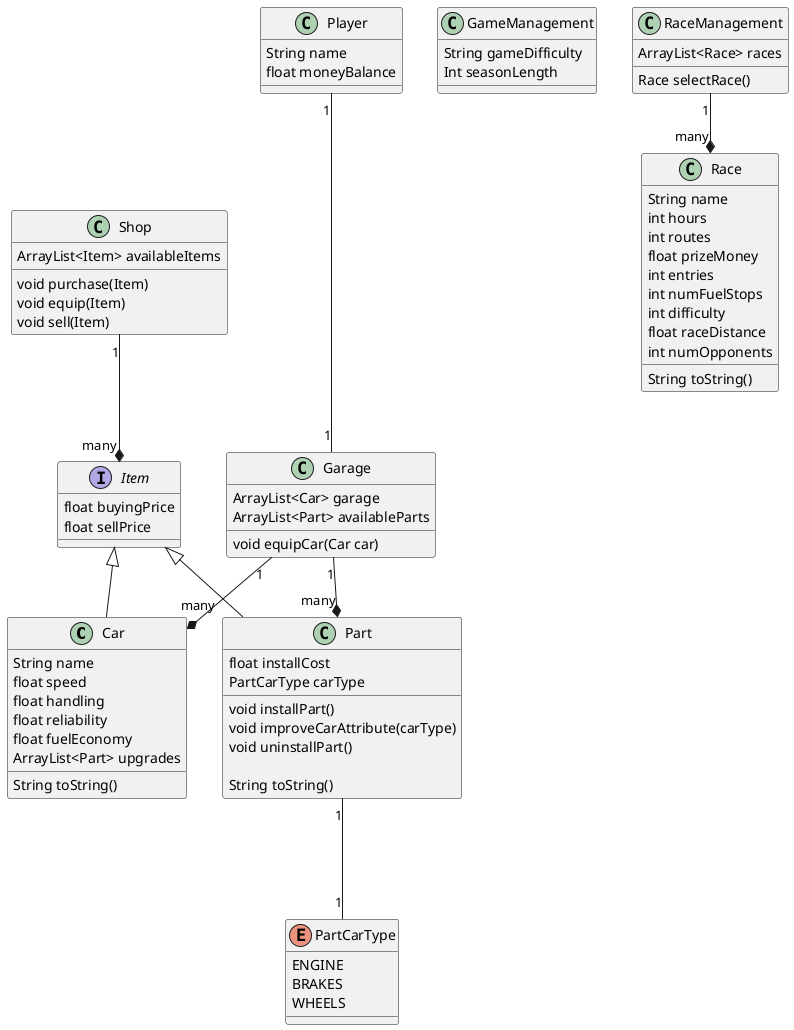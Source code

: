 @startuml

Class Car {
    String name
    float speed
    float handling  
    float reliability
    float fuelEconomy
    ArrayList<Part> upgrades

    String toString()

    
}

Interface Item {
    float buyingPrice
    float sellPrice
    
}
'find special arrow for interace

Item <|-- Car
Item <|-- Part

Class Player {
    String name
    float moneyBalance
    
}

Class GameManagement {
    String gameDifficulty
    Int seasonLength

}

Class Shop {
    ArrayList<Item> availableItems

    void purchase(Item)
    void equip(Item)
    void sell(Item)
}

Class Garage {
    ArrayList<Car> garage
    ArrayList<Part> availableParts
    
    void equipCar(Car car)
}

Garage "1" --* "many" Car
Garage "1" --* "many" Part
Shop "1" --* "many" Item

Player "1" --- "1" Garage

Enum PartCarType{
    ENGINE
    BRAKES
    WHEELS

}

Class Part {
    float installCost
    PartCarType carType

    void installPart()
    void improveCarAttribute(carType)
    void uninstallPart()

    String toString()
}

Part "1" --- "1" PartCarType

Class RaceManagement {
    ArrayList<Race> races

    Race selectRace()
}

RaceManagement "1" --* "many" Race

Class Race {
    String name
    int hours
    int routes
    float prizeMoney
    int entries
    int numFuelStops
    int difficulty
    float raceDistance
    int numOpponents

    String toString()
}


@enduml